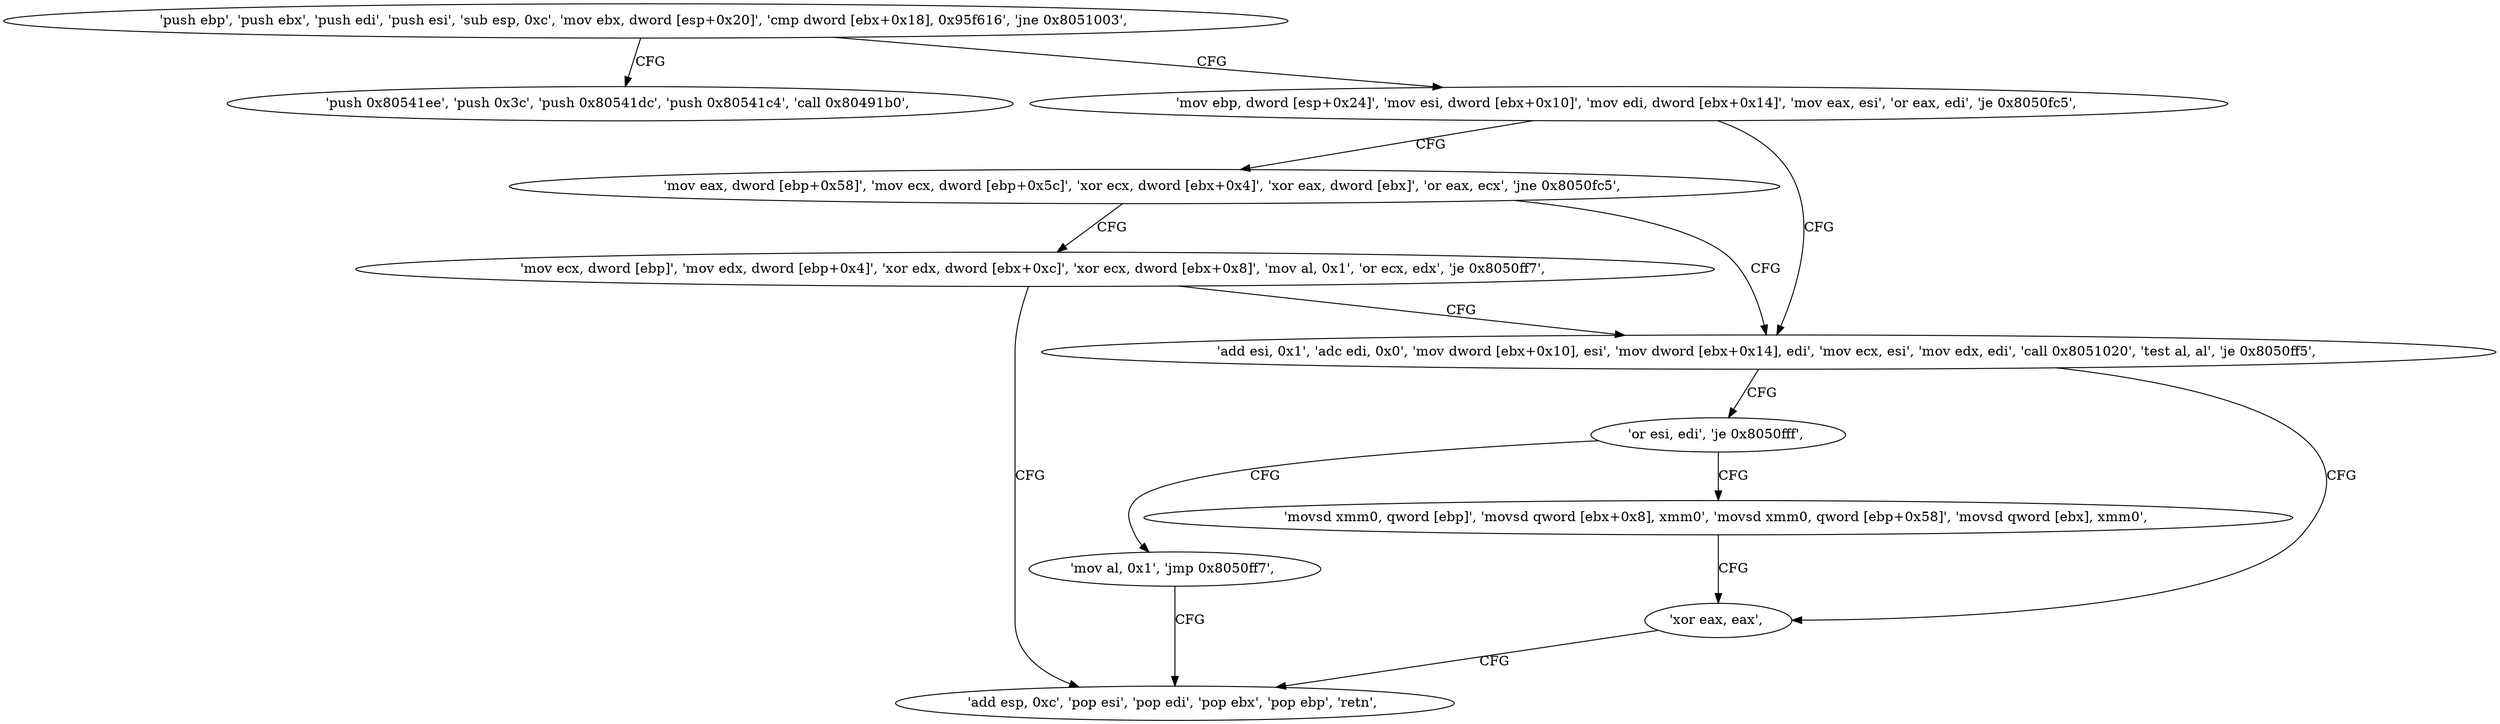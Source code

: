 digraph "func" {
"134549376" [label = "'push ebp', 'push ebx', 'push edi', 'push esi', 'sub esp, 0xc', 'mov ebx, dword [esp+0x20]', 'cmp dword [ebx+0x18], 0x95f616', 'jne 0x8051003', " ]
"134549507" [label = "'push 0x80541ee', 'push 0x3c', 'push 0x80541dc', 'push 0x80541c4', 'call 0x80491b0', " ]
"134549396" [label = "'mov ebp, dword [esp+0x24]', 'mov esi, dword [ebx+0x10]', 'mov edi, dword [ebx+0x14]', 'mov eax, esi', 'or eax, edi', 'je 0x8050fc5', " ]
"134549445" [label = "'add esi, 0x1', 'adc edi, 0x0', 'mov dword [ebx+0x10], esi', 'mov dword [ebx+0x14], edi', 'mov ecx, esi', 'mov edx, edi', 'call 0x8051020', 'test al, al', 'je 0x8050ff5', " ]
"134549412" [label = "'mov eax, dword [ebp+0x58]', 'mov ecx, dword [ebp+0x5c]', 'xor ecx, dword [ebx+0x4]', 'xor eax, dword [ebx]', 'or eax, ecx', 'jne 0x8050fc5', " ]
"134549493" [label = "'xor eax, eax', " ]
"134549470" [label = "'or esi, edi', 'je 0x8050fff', " ]
"134549427" [label = "'mov ecx, dword [ebp]', 'mov edx, dword [ebp+0x4]', 'xor edx, dword [ebx+0xc]', 'xor ecx, dword [ebx+0x8]', 'mov al, 0x1', 'or ecx, edx', 'je 0x8050ff7', " ]
"134549495" [label = "'add esp, 0xc', 'pop esi', 'pop edi', 'pop ebx', 'pop ebp', 'retn', " ]
"134549503" [label = "'mov al, 0x1', 'jmp 0x8050ff7', " ]
"134549474" [label = "'movsd xmm0, qword [ebp]', 'movsd qword [ebx+0x8], xmm0', 'movsd xmm0, qword [ebp+0x58]', 'movsd qword [ebx], xmm0', " ]
"134549376" -> "134549507" [ label = "CFG" ]
"134549376" -> "134549396" [ label = "CFG" ]
"134549396" -> "134549445" [ label = "CFG" ]
"134549396" -> "134549412" [ label = "CFG" ]
"134549445" -> "134549493" [ label = "CFG" ]
"134549445" -> "134549470" [ label = "CFG" ]
"134549412" -> "134549445" [ label = "CFG" ]
"134549412" -> "134549427" [ label = "CFG" ]
"134549493" -> "134549495" [ label = "CFG" ]
"134549470" -> "134549503" [ label = "CFG" ]
"134549470" -> "134549474" [ label = "CFG" ]
"134549427" -> "134549495" [ label = "CFG" ]
"134549427" -> "134549445" [ label = "CFG" ]
"134549503" -> "134549495" [ label = "CFG" ]
"134549474" -> "134549493" [ label = "CFG" ]
}
